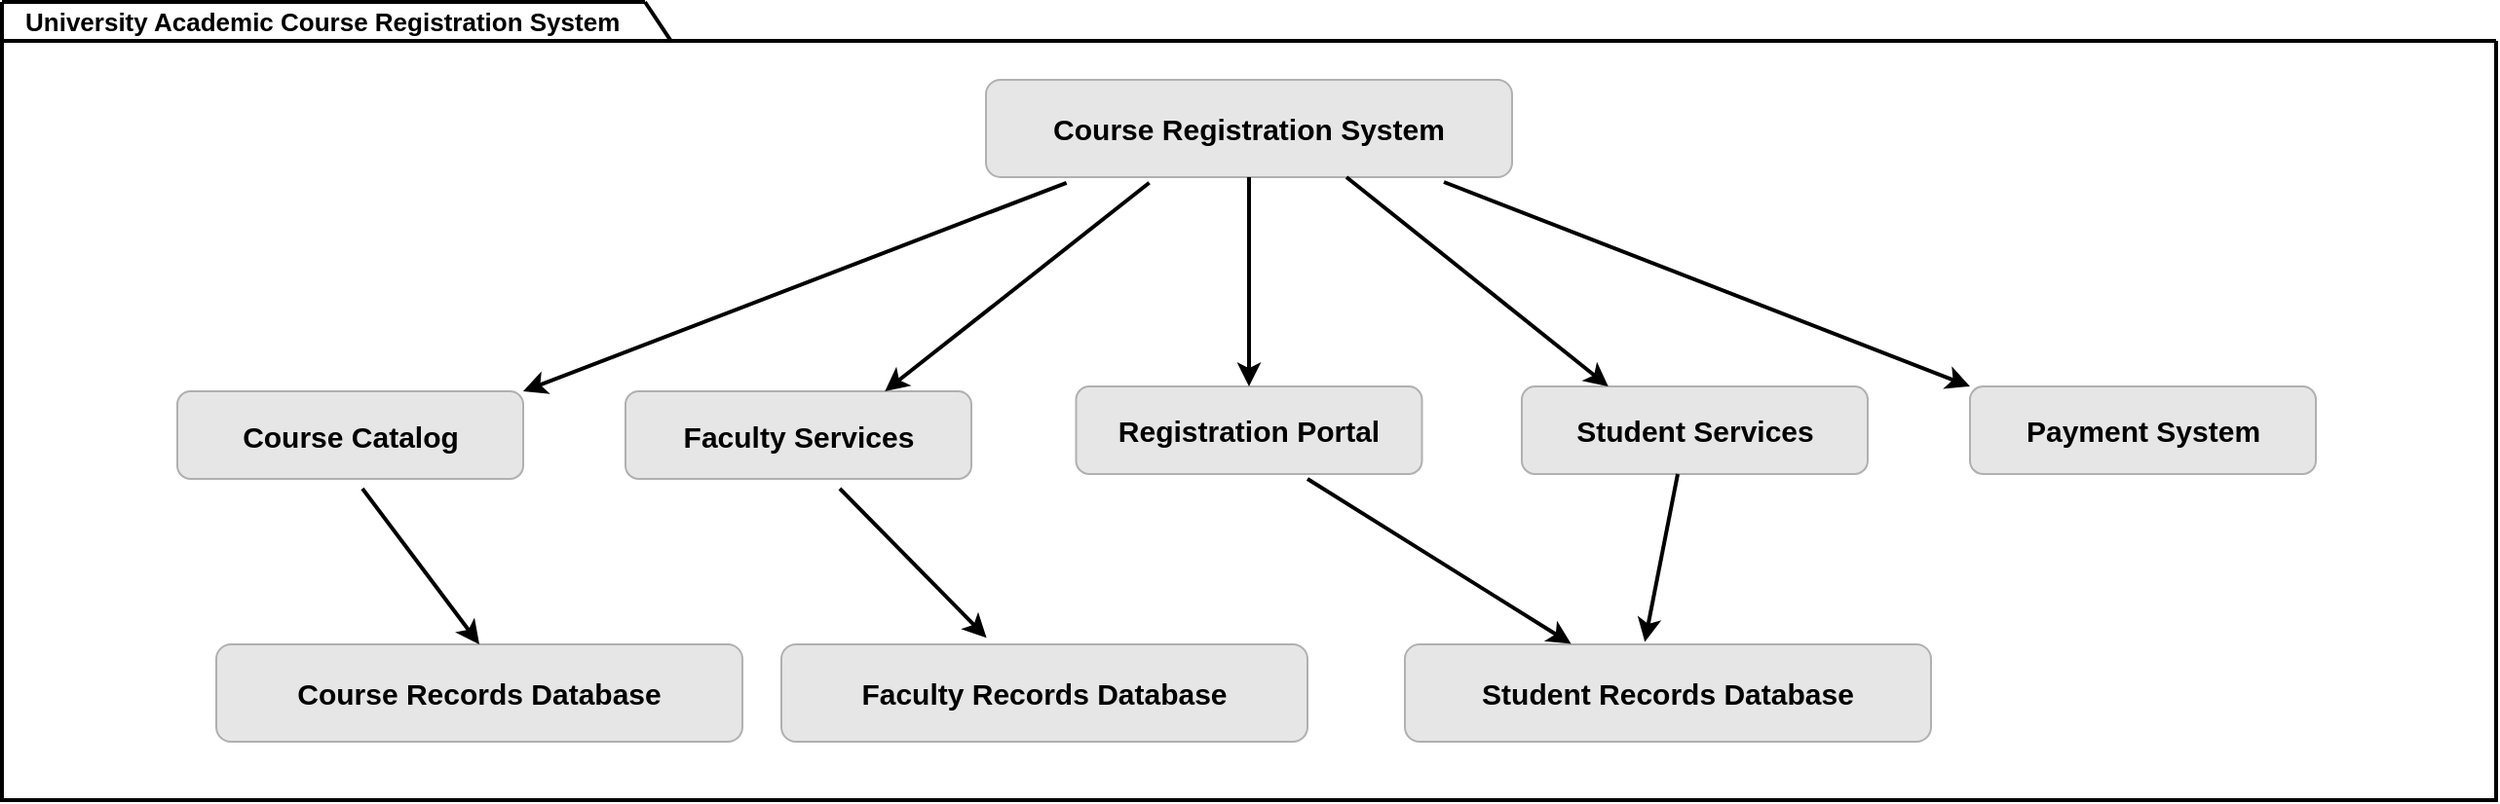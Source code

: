 <mxfile>
    <diagram id="MoPSJQw6Dy35TPDjorbg" name="Page-1">
        <mxGraphModel dx="2380" dy="825" grid="1" gridSize="10" guides="1" tooltips="1" connect="1" arrows="1" fold="1" page="1" pageScale="1" pageWidth="1100" pageHeight="850" background="#FFFFFF" math="0" shadow="0">
            <root>
                <mxCell id="0"/>
                <mxCell id="1" parent="0"/>
                <mxCell id="2" value="" style="swimlane;startSize=0;strokeColor=#000000;strokeWidth=2;" vertex="1" parent="1">
                    <mxGeometry x="-760" y="200" width="1280" height="390" as="geometry"/>
                </mxCell>
                <mxCell id="9" value="Course Registration System" style="rounded=1;whiteSpace=wrap;html=1;strokeColor=#B0B0B0;strokeWidth=1;fontSize=15;fontColor=#000000;fillColor=#E6E6E6;fontStyle=1;verticalAlign=middle;" vertex="1" parent="2">
                    <mxGeometry x="505" y="20" width="270" height="50" as="geometry"/>
                </mxCell>
                <mxCell id="10" value="Registration Portal" style="rounded=1;whiteSpace=wrap;html=1;strokeColor=#B0B0B0;strokeWidth=1;fontSize=15;fontColor=#000000;fillColor=#E6E6E6;fontStyle=1;verticalAlign=middle;" vertex="1" parent="2">
                    <mxGeometry x="551.25" y="177.5" width="177.5" height="45" as="geometry"/>
                </mxCell>
                <mxCell id="11" value="Faculty Services" style="rounded=1;whiteSpace=wrap;html=1;strokeColor=#B0B0B0;strokeWidth=1;fontSize=15;fontColor=#000000;fillColor=#E6E6E6;fontStyle=1;verticalAlign=middle;" vertex="1" parent="2">
                    <mxGeometry x="320" y="180" width="177.5" height="45" as="geometry"/>
                </mxCell>
                <mxCell id="12" value="Course Catalog" style="rounded=1;whiteSpace=wrap;html=1;strokeColor=#B0B0B0;strokeWidth=1;fontSize=15;fontColor=#000000;fillColor=#E6E6E6;fontStyle=1;verticalAlign=middle;" vertex="1" parent="2">
                    <mxGeometry x="90" y="180" width="177.5" height="45" as="geometry"/>
                </mxCell>
                <mxCell id="13" value="Payment System" style="rounded=1;whiteSpace=wrap;html=1;strokeColor=#B0B0B0;strokeWidth=1;fontSize=15;fontColor=#000000;fillColor=#E6E6E6;fontStyle=1;verticalAlign=middle;" vertex="1" parent="2">
                    <mxGeometry x="1010" y="177.5" width="177.5" height="45" as="geometry"/>
                </mxCell>
                <mxCell id="14" value="Student Services" style="rounded=1;whiteSpace=wrap;html=1;strokeColor=#B0B0B0;strokeWidth=1;fontSize=15;fontColor=#000000;fillColor=#E6E6E6;fontStyle=1;verticalAlign=middle;" vertex="1" parent="2">
                    <mxGeometry x="780" y="177.5" width="177.5" height="45" as="geometry"/>
                </mxCell>
                <mxCell id="15" value="Faculty Records Database" style="rounded=1;whiteSpace=wrap;html=1;strokeColor=#B0B0B0;strokeWidth=1;fontSize=15;fontColor=#000000;fillColor=#E6E6E6;fontStyle=1;verticalAlign=middle;" vertex="1" parent="2">
                    <mxGeometry x="400" y="310" width="270" height="50" as="geometry"/>
                </mxCell>
                <mxCell id="16" value="Course Records Database" style="rounded=1;whiteSpace=wrap;html=1;strokeColor=#B0B0B0;strokeWidth=1;fontSize=15;fontColor=#000000;fillColor=#E6E6E6;fontStyle=1;verticalAlign=middle;" vertex="1" parent="2">
                    <mxGeometry x="110" y="310" width="270" height="50" as="geometry"/>
                </mxCell>
                <mxCell id="17" value="Student Records Database" style="rounded=1;whiteSpace=wrap;html=1;strokeColor=#B0B0B0;strokeWidth=1;fontSize=15;fontColor=#000000;fillColor=#E6E6E6;fontStyle=1;verticalAlign=middle;" vertex="1" parent="2">
                    <mxGeometry x="720" y="310" width="270" height="50" as="geometry"/>
                </mxCell>
                <mxCell id="18" value="" style="endArrow=classic;html=1;strokeColor=#000000;strokeWidth=2;fontSize=15;fontColor=#000000;exitX=0.153;exitY=1.058;exitDx=0;exitDy=0;exitPerimeter=0;entryX=1;entryY=0;entryDx=0;entryDy=0;" edge="1" parent="2" source="9" target="12">
                    <mxGeometry width="50" height="50" relative="1" as="geometry">
                        <mxPoint x="620" y="270" as="sourcePoint"/>
                        <mxPoint x="670" y="220" as="targetPoint"/>
                    </mxGeometry>
                </mxCell>
                <mxCell id="19" value="" style="endArrow=classic;html=1;strokeColor=#000000;strokeWidth=2;fontSize=15;fontColor=#000000;exitX=0.153;exitY=1.058;exitDx=0;exitDy=0;exitPerimeter=0;entryX=0.75;entryY=0;entryDx=0;entryDy=0;" edge="1" parent="2" target="11">
                    <mxGeometry width="50" height="50" relative="1" as="geometry">
                        <mxPoint x="588.81" y="72.9" as="sourcePoint"/>
                        <mxPoint x="310" y="180" as="targetPoint"/>
                    </mxGeometry>
                </mxCell>
                <mxCell id="20" value="" style="endArrow=classic;html=1;strokeColor=#000000;strokeWidth=2;fontSize=15;fontColor=#000000;exitX=0.5;exitY=1;exitDx=0;exitDy=0;entryX=0.5;entryY=0;entryDx=0;entryDy=0;" edge="1" parent="2" source="9" target="10">
                    <mxGeometry width="50" height="50" relative="1" as="geometry">
                        <mxPoint x="620" y="270" as="sourcePoint"/>
                        <mxPoint x="670" y="220" as="targetPoint"/>
                    </mxGeometry>
                </mxCell>
                <mxCell id="21" value="" style="endArrow=classic;html=1;strokeColor=#000000;strokeWidth=2;fontSize=15;fontColor=#000000;exitX=0.5;exitY=1;exitDx=0;exitDy=0;entryX=0.25;entryY=0;entryDx=0;entryDy=0;" edge="1" parent="2" target="14">
                    <mxGeometry width="50" height="50" relative="1" as="geometry">
                        <mxPoint x="690" y="70" as="sourcePoint"/>
                        <mxPoint x="690" y="177.5" as="targetPoint"/>
                    </mxGeometry>
                </mxCell>
                <mxCell id="22" value="" style="endArrow=classic;html=1;strokeColor=#000000;strokeWidth=2;fontSize=15;fontColor=#000000;exitX=0.5;exitY=1;exitDx=0;exitDy=0;entryX=0;entryY=0;entryDx=0;entryDy=0;" edge="1" parent="2" target="13">
                    <mxGeometry width="50" height="50" relative="1" as="geometry">
                        <mxPoint x="740" y="72.5" as="sourcePoint"/>
                        <mxPoint x="740" y="180" as="targetPoint"/>
                    </mxGeometry>
                </mxCell>
                <mxCell id="23" value="" style="endArrow=classic;html=1;strokeColor=#000000;strokeWidth=2;fontSize=15;fontColor=#000000;entryX=0.5;entryY=0;entryDx=0;entryDy=0;" edge="1" parent="2" target="16">
                    <mxGeometry width="50" height="50" relative="1" as="geometry">
                        <mxPoint x="185" y="230" as="sourcePoint"/>
                        <mxPoint x="235" y="180" as="targetPoint"/>
                    </mxGeometry>
                </mxCell>
                <mxCell id="24" value="" style="endArrow=classic;html=1;strokeColor=#000000;strokeWidth=2;fontSize=15;fontColor=#000000;entryX=0.39;entryY=-0.068;entryDx=0;entryDy=0;entryPerimeter=0;" edge="1" parent="2" target="15">
                    <mxGeometry width="50" height="50" relative="1" as="geometry">
                        <mxPoint x="430" y="230" as="sourcePoint"/>
                        <mxPoint x="490" y="310" as="targetPoint"/>
                    </mxGeometry>
                </mxCell>
                <mxCell id="25" value="" style="endArrow=classic;html=1;strokeColor=#000000;strokeWidth=2;fontSize=15;fontColor=#000000;entryX=0.316;entryY=-0.005;entryDx=0;entryDy=0;entryPerimeter=0;" edge="1" parent="2" target="17">
                    <mxGeometry width="50" height="50" relative="1" as="geometry">
                        <mxPoint x="670" y="225" as="sourcePoint"/>
                        <mxPoint x="745.3" y="301.6" as="targetPoint"/>
                    </mxGeometry>
                </mxCell>
                <mxCell id="26" value="" style="endArrow=classic;html=1;strokeColor=#000000;strokeWidth=2;fontSize=15;fontColor=#000000;entryX=0.456;entryY=-0.026;entryDx=0;entryDy=0;entryPerimeter=0;" edge="1" parent="2" target="17">
                    <mxGeometry width="50" height="50" relative="1" as="geometry">
                        <mxPoint x="860" y="222.5" as="sourcePoint"/>
                        <mxPoint x="910" y="172.5" as="targetPoint"/>
                    </mxGeometry>
                </mxCell>
                <mxCell id="5" value="University Academic Course Registration System" style="text;html=1;strokeColor=none;fillColor=none;align=left;verticalAlign=middle;whiteSpace=wrap;rounded=0;strokeWidth=2;fontColor=#000000;fontStyle=1;fontSize=13;" vertex="1" parent="1">
                    <mxGeometry x="-750" y="180" width="340" height="20" as="geometry"/>
                </mxCell>
                <mxCell id="6" value="" style="endArrow=none;html=1;fontColor=#000000;strokeColor=#000000;strokeWidth=2;" edge="1" parent="1">
                    <mxGeometry width="50" height="50" relative="1" as="geometry">
                        <mxPoint x="-760" y="200" as="sourcePoint"/>
                        <mxPoint x="-760" y="180" as="targetPoint"/>
                    </mxGeometry>
                </mxCell>
                <mxCell id="7" value="" style="endArrow=none;html=1;strokeColor=#000000;strokeWidth=2;fontColor=#000000;" edge="1" parent="1">
                    <mxGeometry width="50" height="50" relative="1" as="geometry">
                        <mxPoint x="-760" y="180" as="sourcePoint"/>
                        <mxPoint x="-430" y="180" as="targetPoint"/>
                    </mxGeometry>
                </mxCell>
                <mxCell id="8" value="" style="endArrow=none;html=1;strokeColor=#000000;strokeWidth=2;fontSize=13;fontColor=#000000;exitX=0.98;exitY=0.99;exitDx=0;exitDy=0;exitPerimeter=0;" edge="1" parent="1" source="5">
                    <mxGeometry width="50" height="50" relative="1" as="geometry">
                        <mxPoint x="-480" y="220" as="sourcePoint"/>
                        <mxPoint x="-430" y="180" as="targetPoint"/>
                    </mxGeometry>
                </mxCell>
            </root>
        </mxGraphModel>
    </diagram>
</mxfile>